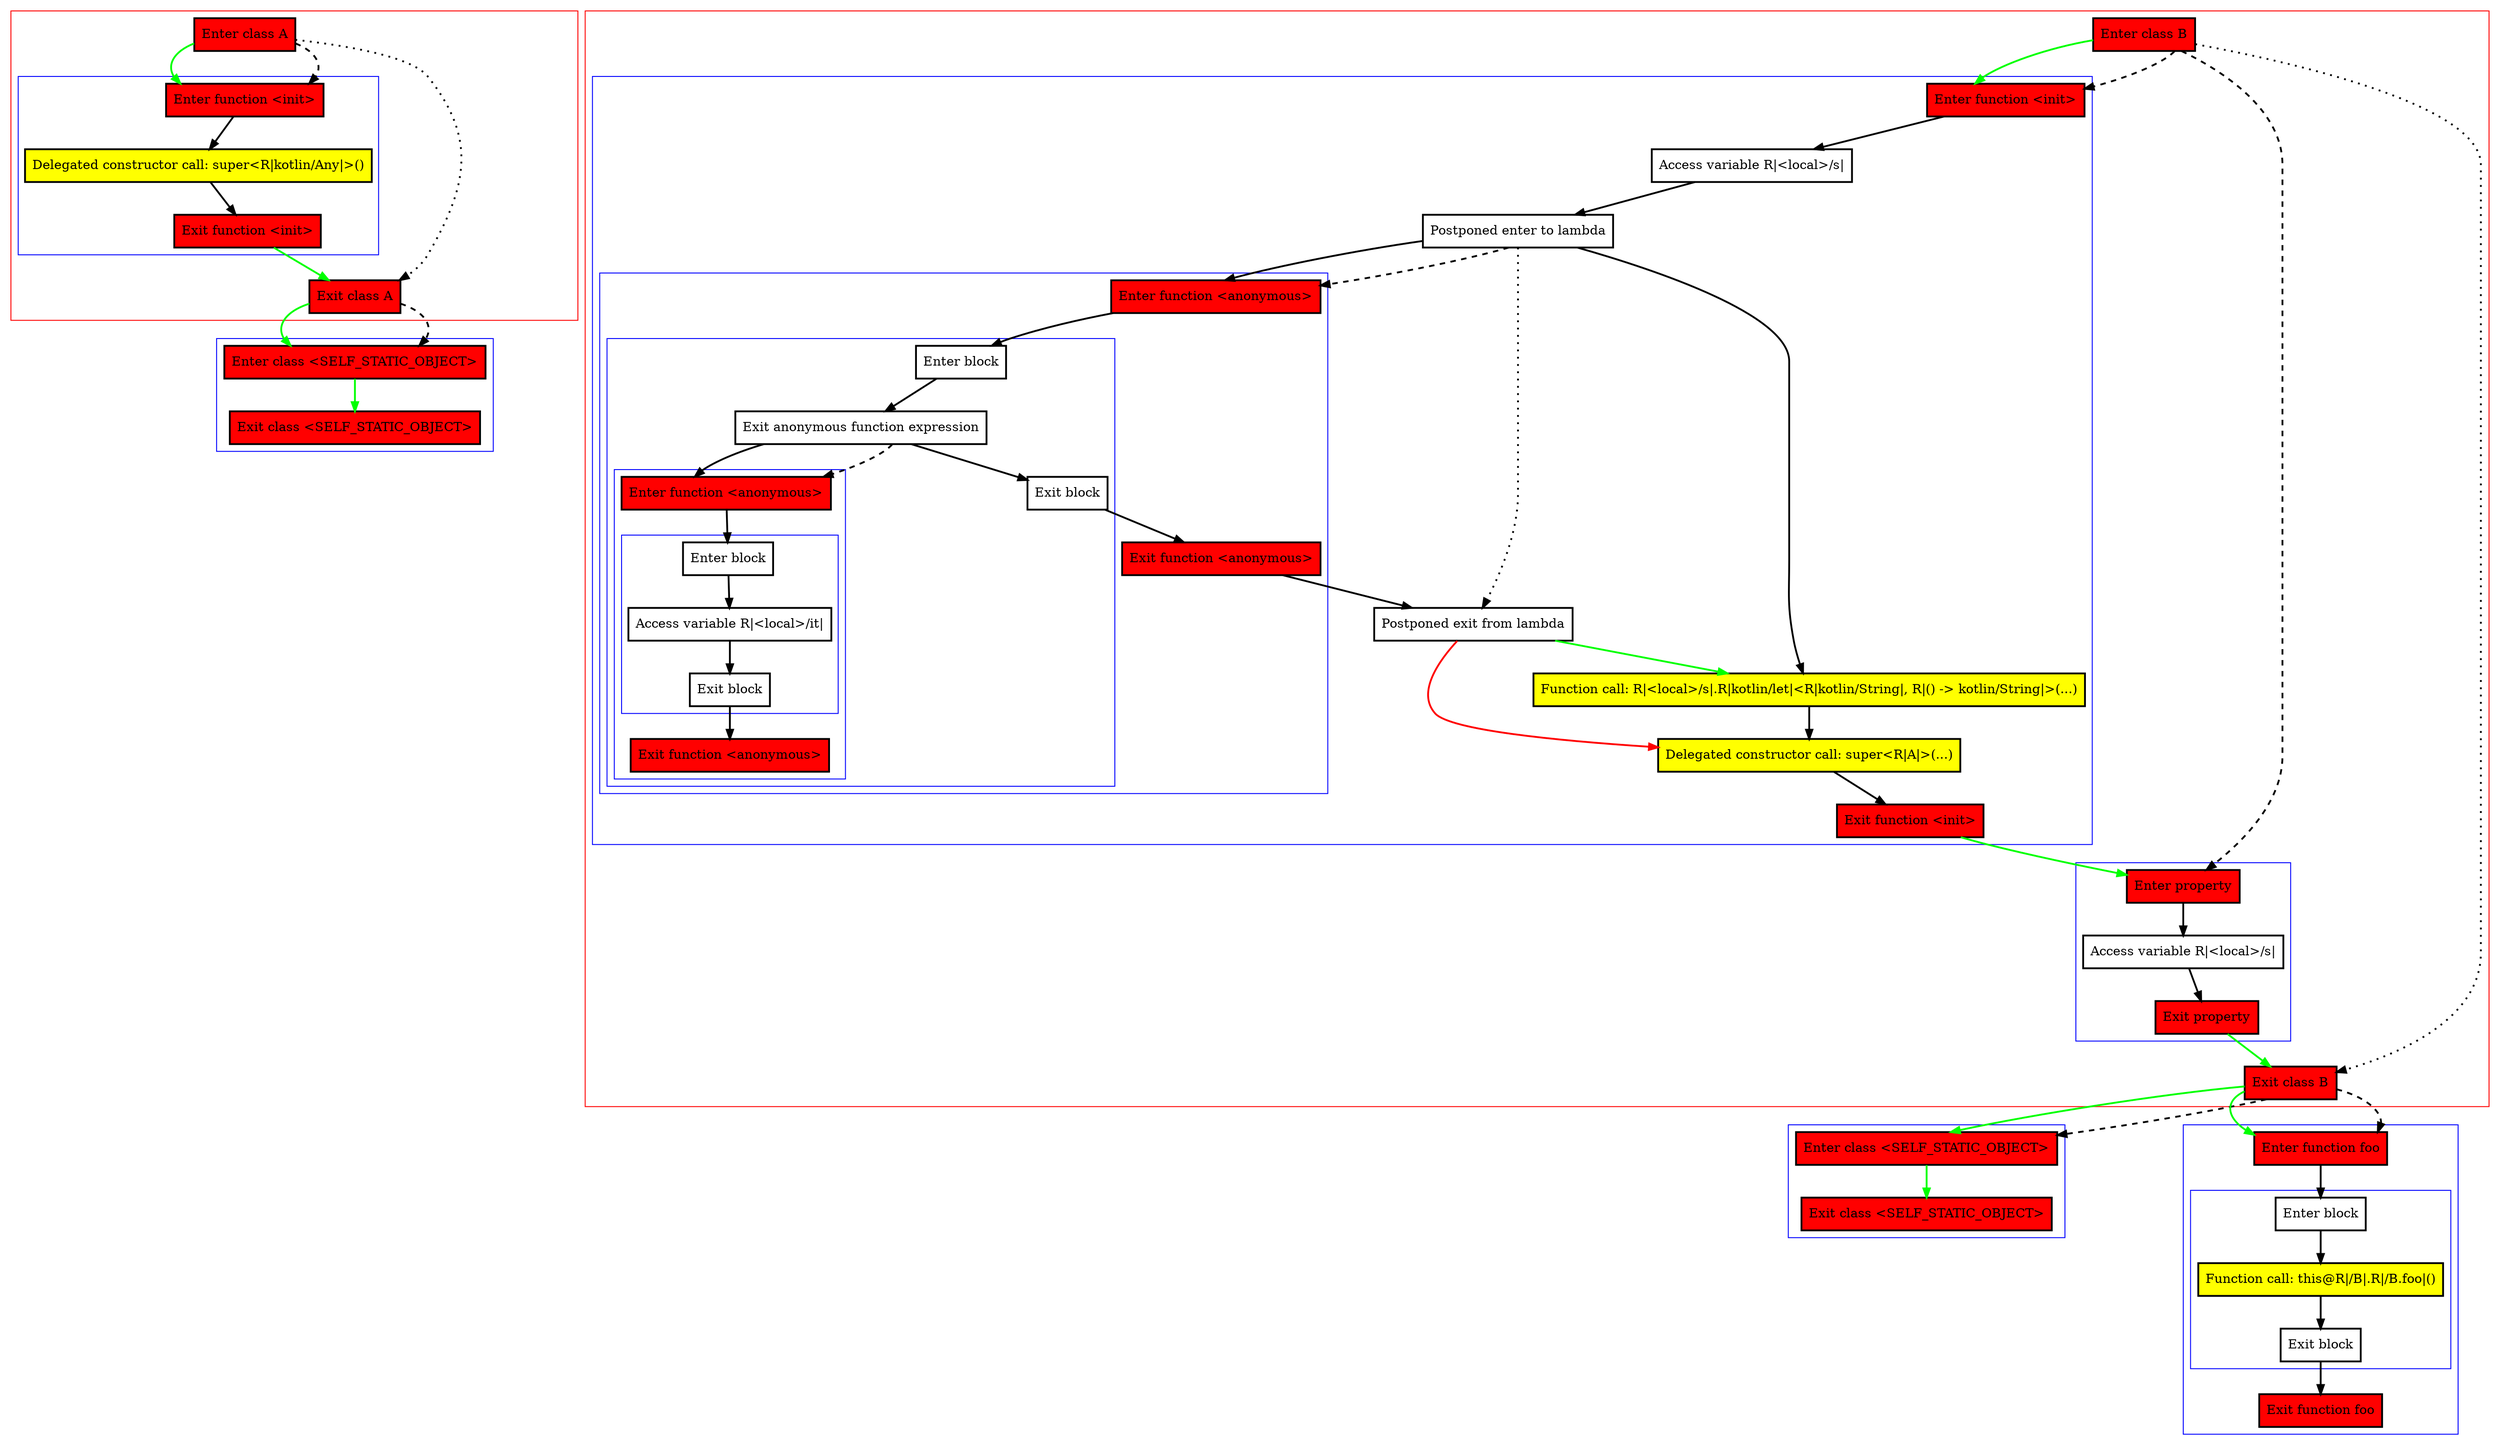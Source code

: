 digraph postponedLambdaInConstructor_kt {
    graph [nodesep=3]
    node [shape=box penwidth=2]
    edge [penwidth=2]

    subgraph cluster_0 {
        color=red
        0 [label="Enter class A" style="filled" fillcolor=red];
        subgraph cluster_1 {
            color=blue
            1 [label="Enter function <init>" style="filled" fillcolor=red];
            2 [label="Delegated constructor call: super<R|kotlin/Any|>()" style="filled" fillcolor=yellow];
            3 [label="Exit function <init>" style="filled" fillcolor=red];
        }
        4 [label="Exit class A" style="filled" fillcolor=red];
    }
    subgraph cluster_2 {
        color=blue
        5 [label="Enter class <SELF_STATIC_OBJECT>" style="filled" fillcolor=red];
        6 [label="Exit class <SELF_STATIC_OBJECT>" style="filled" fillcolor=red];
    }
    0 -> {1} [color=green];
    0 -> {4} [style=dotted];
    0 -> {1} [style=dashed];
    1 -> {2};
    2 -> {3};
    3 -> {4} [color=green];
    4 -> {5} [color=green];
    4 -> {5} [style=dashed];
    5 -> {6} [color=green];

    subgraph cluster_3 {
        color=red
        7 [label="Enter class B" style="filled" fillcolor=red];
        subgraph cluster_4 {
            color=blue
            8 [label="Enter function <init>" style="filled" fillcolor=red];
            9 [label="Access variable R|<local>/s|"];
            10 [label="Postponed enter to lambda"];
            subgraph cluster_5 {
                color=blue
                11 [label="Enter function <anonymous>" style="filled" fillcolor=red];
                subgraph cluster_6 {
                    color=blue
                    12 [label="Enter block"];
                    13 [label="Exit anonymous function expression"];
                    subgraph cluster_7 {
                        color=blue
                        14 [label="Enter function <anonymous>" style="filled" fillcolor=red];
                        subgraph cluster_8 {
                            color=blue
                            15 [label="Enter block"];
                            16 [label="Access variable R|<local>/it|"];
                            17 [label="Exit block"];
                        }
                        18 [label="Exit function <anonymous>" style="filled" fillcolor=red];
                    }
                    19 [label="Exit block"];
                }
                20 [label="Exit function <anonymous>" style="filled" fillcolor=red];
            }
            21 [label="Postponed exit from lambda"];
            22 [label="Function call: R|<local>/s|.R|kotlin/let|<R|kotlin/String|, R|() -> kotlin/String|>(...)" style="filled" fillcolor=yellow];
            23 [label="Delegated constructor call: super<R|A|>(...)" style="filled" fillcolor=yellow];
            24 [label="Exit function <init>" style="filled" fillcolor=red];
        }
        subgraph cluster_9 {
            color=blue
            25 [label="Enter property" style="filled" fillcolor=red];
            26 [label="Access variable R|<local>/s|"];
            27 [label="Exit property" style="filled" fillcolor=red];
        }
        28 [label="Exit class B" style="filled" fillcolor=red];
    }
    subgraph cluster_10 {
        color=blue
        29 [label="Enter class <SELF_STATIC_OBJECT>" style="filled" fillcolor=red];
        30 [label="Exit class <SELF_STATIC_OBJECT>" style="filled" fillcolor=red];
    }
    subgraph cluster_11 {
        color=blue
        31 [label="Enter function foo" style="filled" fillcolor=red];
        subgraph cluster_12 {
            color=blue
            32 [label="Enter block"];
            33 [label="Function call: this@R|/B|.R|/B.foo|()" style="filled" fillcolor=yellow];
            34 [label="Exit block"];
        }
        35 [label="Exit function foo" style="filled" fillcolor=red];
    }
    7 -> {8} [color=green];
    7 -> {28} [style=dotted];
    7 -> {8 25} [style=dashed];
    8 -> {9};
    9 -> {10};
    10 -> {11 22};
    10 -> {21} [style=dotted];
    10 -> {11} [style=dashed];
    11 -> {12};
    12 -> {13};
    13 -> {14 19};
    13 -> {14} [style=dashed];
    14 -> {15};
    15 -> {16};
    16 -> {17};
    17 -> {18};
    19 -> {20};
    20 -> {21};
    21 -> {22} [color=green];
    21 -> {23} [color=red];
    22 -> {23};
    23 -> {24};
    24 -> {25} [color=green];
    25 -> {26};
    26 -> {27};
    27 -> {28} [color=green];
    28 -> {29 31} [color=green];
    28 -> {29 31} [style=dashed];
    29 -> {30} [color=green];
    31 -> {32};
    32 -> {33};
    33 -> {34};
    34 -> {35};

}
